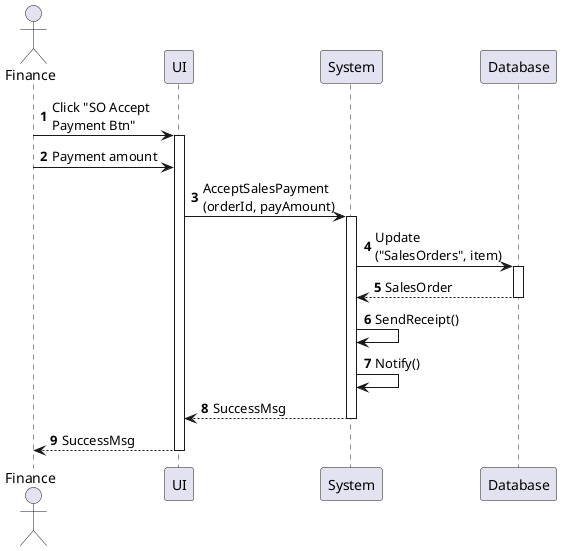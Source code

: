 @startuml sales-order-accept-payment
autonumber

actor "Finance" as a
participant UI as f
participant System as b
participant Database as d

a -> f : Click "SO Accept\nPayment Btn"
activate f
a -> f : Payment amount
f -> b : AcceptSalesPayment\n(orderId, payAmount)
activate b
b -> d : Update\n("SalesOrders", item)
activate d
return SalesOrder
b -> b : SendReceipt()
b -> b : Notify()
return SuccessMsg
return SuccessMsg
@enduml